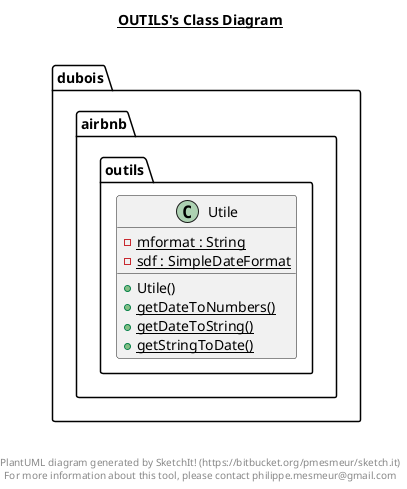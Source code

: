 @startuml

title __OUTILS's Class Diagram__\n

  namespace dubois.airbnb {
    namespace outils {
      class dubois.airbnb.outils.Utile {
          {static} - mformat : String
          {static} - sdf : SimpleDateFormat
          + Utile()
          {static} + getDateToNumbers()
          {static} + getDateToString()
          {static} + getStringToDate()
      }
    }
  }
  



right footer


PlantUML diagram generated by SketchIt! (https://bitbucket.org/pmesmeur/sketch.it)
For more information about this tool, please contact philippe.mesmeur@gmail.com
endfooter

@enduml

